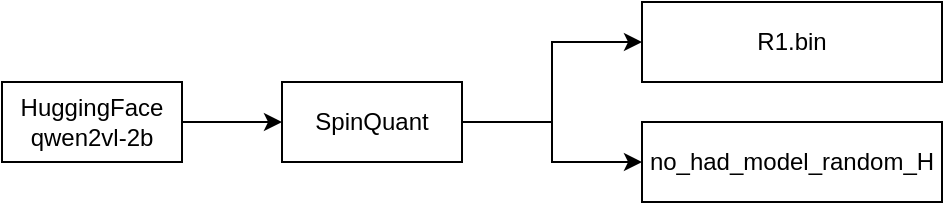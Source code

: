 <mxfile version="27.1.4">
  <diagram name="第 1 页" id="00vnW5_zQpGbm6PfhXu3">
    <mxGraphModel dx="679" dy="365" grid="1" gridSize="10" guides="1" tooltips="1" connect="1" arrows="1" fold="1" page="1" pageScale="1" pageWidth="827" pageHeight="1169" math="0" shadow="0">
      <root>
        <mxCell id="0" />
        <mxCell id="1" parent="0" />
        <mxCell id="5IKl2JPv--NQccdHP97a-3" value="" style="edgeStyle=orthogonalEdgeStyle;rounded=0;orthogonalLoop=1;jettySize=auto;html=1;" edge="1" parent="1" source="5IKl2JPv--NQccdHP97a-1" target="5IKl2JPv--NQccdHP97a-2">
          <mxGeometry relative="1" as="geometry" />
        </mxCell>
        <mxCell id="5IKl2JPv--NQccdHP97a-1" value="HuggingFace qwen2vl-2b" style="rounded=0;whiteSpace=wrap;html=1;" vertex="1" parent="1">
          <mxGeometry x="80" y="230" width="90" height="40" as="geometry" />
        </mxCell>
        <mxCell id="5IKl2JPv--NQccdHP97a-5" value="" style="edgeStyle=orthogonalEdgeStyle;rounded=0;orthogonalLoop=1;jettySize=auto;html=1;" edge="1" parent="1" source="5IKl2JPv--NQccdHP97a-2" target="5IKl2JPv--NQccdHP97a-4">
          <mxGeometry relative="1" as="geometry" />
        </mxCell>
        <mxCell id="5IKl2JPv--NQccdHP97a-7" style="edgeStyle=orthogonalEdgeStyle;rounded=0;orthogonalLoop=1;jettySize=auto;html=1;exitX=1;exitY=0.5;exitDx=0;exitDy=0;entryX=0;entryY=0.5;entryDx=0;entryDy=0;" edge="1" parent="1" source="5IKl2JPv--NQccdHP97a-2" target="5IKl2JPv--NQccdHP97a-6">
          <mxGeometry relative="1" as="geometry" />
        </mxCell>
        <mxCell id="5IKl2JPv--NQccdHP97a-2" value="SpinQuant" style="rounded=0;whiteSpace=wrap;html=1;" vertex="1" parent="1">
          <mxGeometry x="220" y="230" width="90" height="40" as="geometry" />
        </mxCell>
        <mxCell id="5IKl2JPv--NQccdHP97a-4" value="R1.bin" style="rounded=0;whiteSpace=wrap;html=1;" vertex="1" parent="1">
          <mxGeometry x="400" y="190" width="150" height="40" as="geometry" />
        </mxCell>
        <mxCell id="5IKl2JPv--NQccdHP97a-6" value="no_had_model_random_H" style="rounded=0;whiteSpace=wrap;html=1;" vertex="1" parent="1">
          <mxGeometry x="400" y="250" width="150" height="40" as="geometry" />
        </mxCell>
      </root>
    </mxGraphModel>
  </diagram>
</mxfile>
